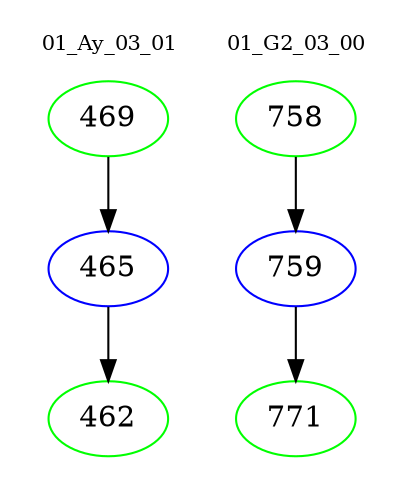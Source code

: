 digraph{
subgraph cluster_0 {
color = white
label = "01_Ay_03_01";
fontsize=10;
T0_469 [label="469", color="green"]
T0_469 -> T0_465 [color="black"]
T0_465 [label="465", color="blue"]
T0_465 -> T0_462 [color="black"]
T0_462 [label="462", color="green"]
}
subgraph cluster_1 {
color = white
label = "01_G2_03_00";
fontsize=10;
T1_758 [label="758", color="green"]
T1_758 -> T1_759 [color="black"]
T1_759 [label="759", color="blue"]
T1_759 -> T1_771 [color="black"]
T1_771 [label="771", color="green"]
}
}
